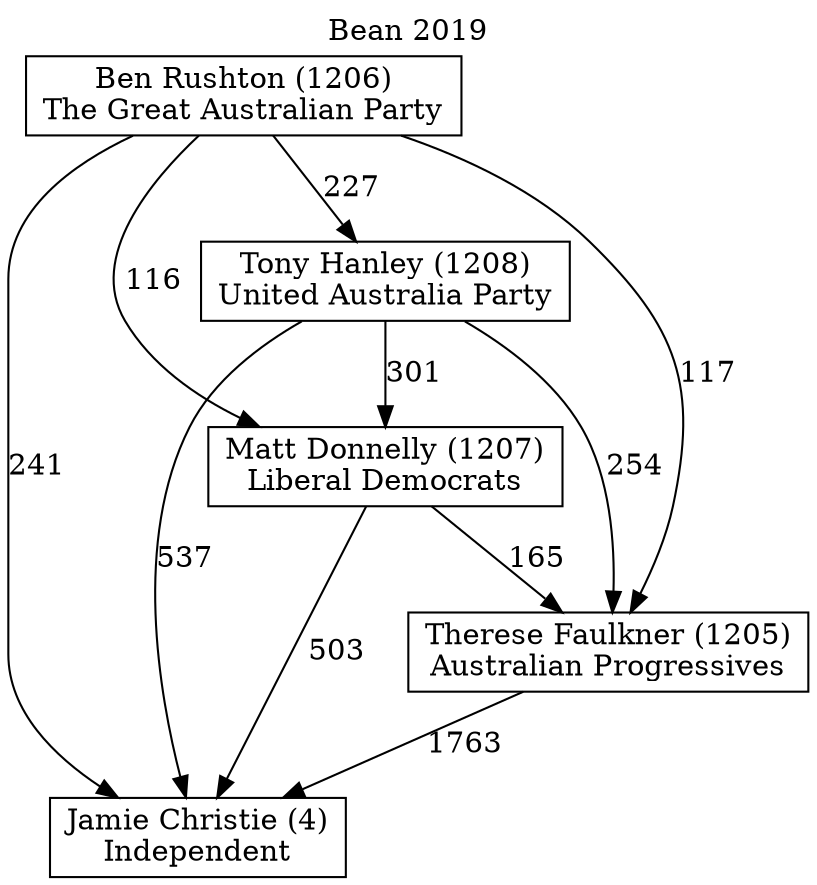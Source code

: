 // House preference flow
digraph "Jamie Christie (4)_Bean_2019" {
	graph [label="Bean 2019" labelloc=t mclimit=10]
	node [shape=box]
	"Ben Rushton (1206)" [label="Ben Rushton (1206)
The Great Australian Party"]
	"Jamie Christie (4)" [label="Jamie Christie (4)
Independent"]
	"Matt Donnelly (1207)" [label="Matt Donnelly (1207)
Liberal Democrats"]
	"Therese Faulkner (1205)" [label="Therese Faulkner (1205)
Australian Progressives"]
	"Tony Hanley (1208)" [label="Tony Hanley (1208)
United Australia Party"]
	"Ben Rushton (1206)" -> "Jamie Christie (4)" [label=241]
	"Ben Rushton (1206)" -> "Matt Donnelly (1207)" [label=116]
	"Ben Rushton (1206)" -> "Therese Faulkner (1205)" [label=117]
	"Ben Rushton (1206)" -> "Tony Hanley (1208)" [label=227]
	"Matt Donnelly (1207)" -> "Jamie Christie (4)" [label=503]
	"Matt Donnelly (1207)" -> "Therese Faulkner (1205)" [label=165]
	"Therese Faulkner (1205)" -> "Jamie Christie (4)" [label=1763]
	"Tony Hanley (1208)" -> "Jamie Christie (4)" [label=537]
	"Tony Hanley (1208)" -> "Matt Donnelly (1207)" [label=301]
	"Tony Hanley (1208)" -> "Therese Faulkner (1205)" [label=254]
}
